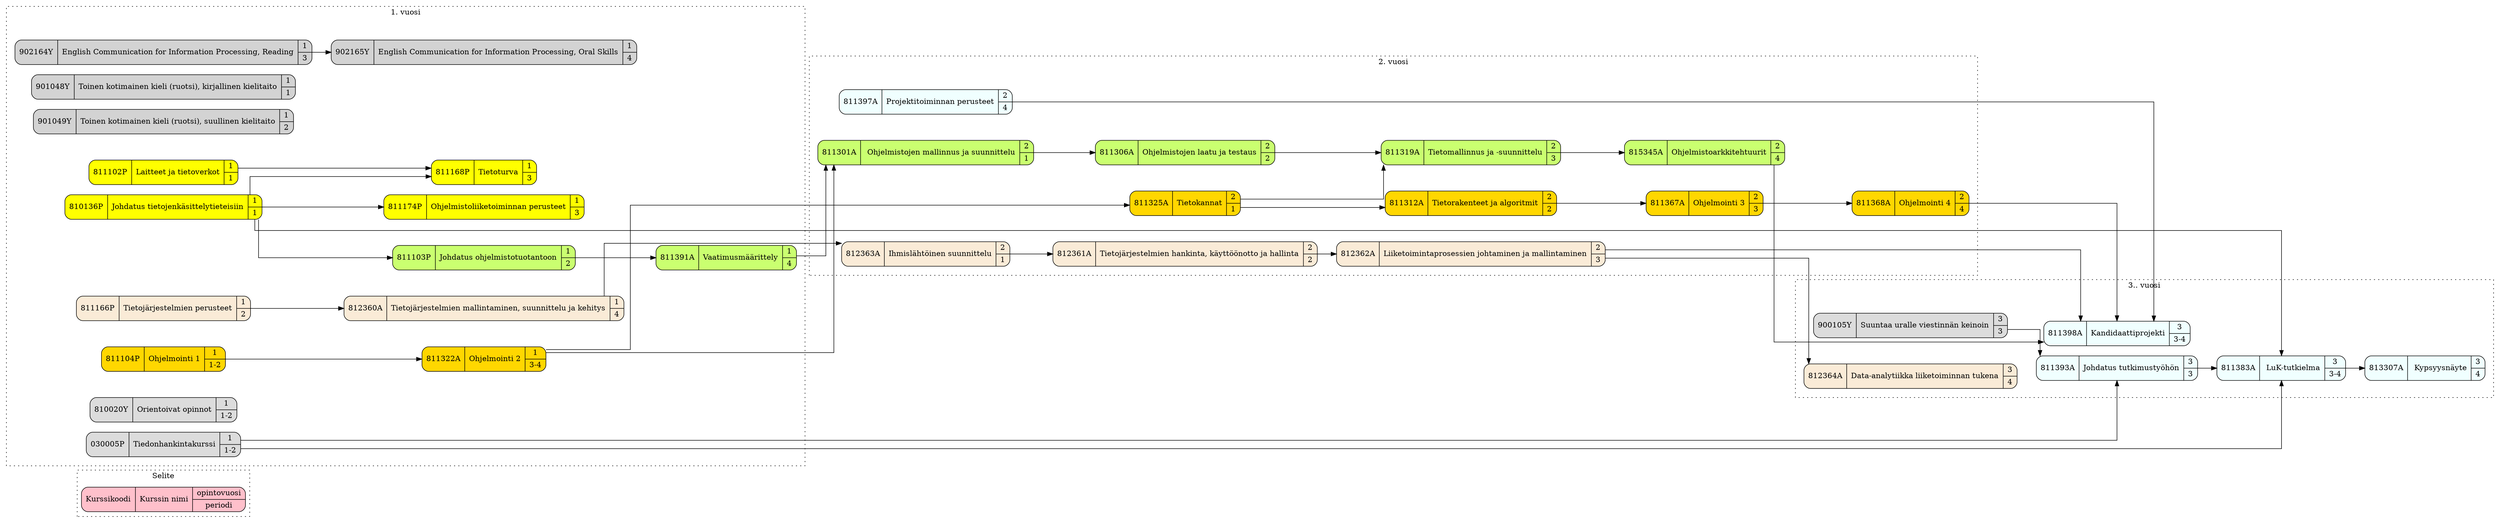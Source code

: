 // (c) Antti Juustila 2020. INTERACT Research Group, University of Oulu, Finland.
// Licensed under MIT
strict digraph TOLLuK {
   splines= ortho;
   rankdir = LR;
   node [shape=record, style="rounded,filled"]
   
   subgraph cluster_Legend {
      graph[style=dotted]
      label="Selite"
      node [fillcolor=pink]
      legend [label="{ Kurssikoodi | Kurssin nimi | { opintovuosi | periodi } }"]
      URL="https://opas.peppi.oulu.fi/fi/ohjelma/12350" # URL linkable in SVG and some other formats.
   } 

   subgraph cluster_year_1 {
      label="1. vuosi"
      graph[style=dotted]
      
      subgraph cluster_lang {
         label="Kieliopinnot"
         graph[style=invis]
         c902164Y [label="{ 902164Y | English Communication for Information Processing, Reading | { 1 | 3 } }"]
         c902165Y [label="{ 902165Y | English Communication for Information Processing, Oral Skills | { 1 | 4 } }"]
         c901048Y [label="{ 901048Y | Toinen kotimainen kieli (ruotsi), kirjallinen kielitaito | { 1 | 1 } }"]
         c901049Y [label="{ 901049Y | Toinen kotimainen kieli (ruotsi), suullinen kielitaito  | { 1 | 2 } }"]

         c902164Y -> c902165Y
      }

      subgraph cluster_general {
         label="Yleiset opinnot"
         graph[style=invis]
         node [fillcolor=gainsboro]

         c810020Y [label="{ 810020Y | Orientoivat opinnot | { 1 | 1-2 } }"]
         c030005P [label="{ 030005P | Tiedonhankintakurssi | { 1 | 1-2 } }"]
      }

      subgraph cluster_intro {
         graph[style=invis]
         label="Johdanto"
         node [fillcolor=yellow]
         c810136P [label="{ 810136P | Johdatus tietojenkäsittelytieteisiin | { 1 | 1 } }"]
         c811168P [label="{ 811168P | Tietoturva | { 1 | 3 } }"]
         c811174P [label="{ 811174P | Ohjelmistoliiketoiminnan perusteet | { 1 | 3 } }"]
         c811102P [label="{ 811102P | Laitteet ja tietoverkot | { 1 | 1 } }"]
      }

      subgraph cluster_programming {
         graph[style=invis]
         label="Ohjelmointi"
         node [fillcolor=gold1]
         c811104P [label="{ 811104P | Ohjelmointi 1 | { 1 | 1-2 } }"]
         c811322A [label="{ 811322A | Ohjelmointi 2 | { 1 | 3-4 } }"]
      }

      subgraph cluster_sweng {
         graph[style=invis]
         label="Ohjelmistokehitys"
         node [fillcolor=darkolivegreen1]
         c811103P [label="{ 811103P | Johdatus ohjelmistotuotantoon | { 1 | 2 } }"]
         c811391A [label="{ 811391A | Vaatimusmäärittely | { 1 | 4 } }"]

         c810136P -> c811103P
      } 

      subgraph cluster_humanorg {
         graph[style=invis]
         label="Ihminen ja organisaatio"
         node [fillcolor=antiquewhite]
         c811166P [label="{ 811166P | Tietojärjestelmien perusteet | { 1 |2 } }"]
         c812360A [label="{ 812360A | Tietojärjestelmien mallintaminen, suunnittelu ja kehitys | { 1 | 4 } }"]
      } 

      c810136P -> c811168P
      c811102P -> c811168P
      c810136P -> c811174P

      c811103P -> c811391A
      c811166P -> c812360A
   }

   subgraph cluster_year_2 {
      label="2. vuosi"
      graph[style=dotted]

      subgraph cluster_programming {
         graph[style=invis]
         label="Ohjelmointi"
         node [fillcolor=gold1]
         c811325A [label="{ 811325A | Tietokannat | { 2 | 1 } }"]
         c811312A [label="{ 811312A | Tietorakenteet ja algoritmit | { 2 | 2 } }"]
         c811367A [label="{ 811367A | Ohjelmointi 3 | { 2 | 3 } }"]
         c811368A [label="{ 811368A | Ohjelmointi 4 | { 2 | 4 } }"]

         c811104P -> c811322A
         c811312A -> c811367A
         c811367A -> c811368A
         c811325A -> c811312A
         c811322A -> c811325A
      }

      subgraph cluster_sweng {
         graph[style=invis]
         label="Ohjelmistokehitys"
         node [fillcolor=darkolivegreen1]
         c811301A [label="{ 811301A | Ohjelmistojen mallinnus ja suunnittelu | { 2 | 1 } }"]
         c811306A [label="{ 811306A | Ohjelmistojen laatu ja testaus | { 2 | 2 } }"]
         c811319A [label="{ 811319A | Tietomallinnus ja -suunnittelu | { 2 | 3 } }"]
         c815345A [label="{ 815345A | Ohjelmistoarkkitehtuurit | { 2 | 4 } }"]
      
         c811391A -> c811301A
         c811322A -> c811301A
         c811301A -> c811306A
         c811306A -> c811319A
         c811325A -> c811319A
         c811319A -> c815345A
      } 

      subgraph cluster_humanorg {
         graph[style=invis]
         label="Ihminen ja organisaatio"
         node [fillcolor=antiquewhite]
         c812363A [label="{ 812363A | Ihmislähtöinen suunnittelu | { 2 | 1 } }"]
         c812361A [label="{ 812361A | Tietojärjestelmien hankinta, käyttöönotto ja hallinta | { 2 | 2 } }"]
         c812362A [label="{ 812362A | Liiketoimintaprosessien johtaminen ja mallintaminen | { 2 | 3 } }"]
         c812360A -> c812363A
         c812363A -> c812361A
         c812361A -> c812362A
      } 

      subgraph cluster_capstone {
         graph[style=invis]
         label="Huipennus"
         node [fillcolor=azure]
         c811397A [label="{ 811397A | Projektitoiminnan perusteet | { 2 | 4 } }"]
      }

   } 


   subgraph cluster_year_3 {
      label="3.. vuosi"
      graph[style=dotted]

      subgraph cluster_general {
         label="Yleiset opinnot"
         graph[style=invis]
         node [fillcolor=gainsboro]
         c900105Y [label="{ 900105Y | Suuntaa uralle viestinnän keinoin | { 3 | 3 } }"]
      }

      subgraph cluster_humanorg {
         graph[style=invis]
         label="Ihminen ja organisaatio"
         node [fillcolor=antiquewhite]
         c812364A [label="{ 812364A | Data-analytiikka liiketoiminnan tukena | { 3 | 4 } }"]      

         c812362A -> c812364A
      } 

      subgraph cluster_capstone {
         graph[style=invis]
         label="Huipennus"
         node [fillcolor=azure]
         c811398A [label="{ 811398A | Kandidaattiprojekti | { 3 | 3-4 } }"]
         c811393A [label="{ 811393A | Johdatus tutkimustyöhön | { 3 | 3 } }"]
         c811383A [label="{ 811383A | LuK-tutkielma | { 3 | 3-4 } }"]
         c813307A [label="{ 813307A | Kypsyysnäyte | { 3 | 4 } }"]

         c030005P -> c811393A
         c030005P -> c811383A
         c811393A -> c811383A
         c810136P -> c811383A
         c811383A -> c813307A
      }

      c900105Y -> c811393A
   } 

         
   c811397A -> c811398A
   c815345A -> c811398A
   c811368A -> c811398A
   c812362A -> c811398A
}
